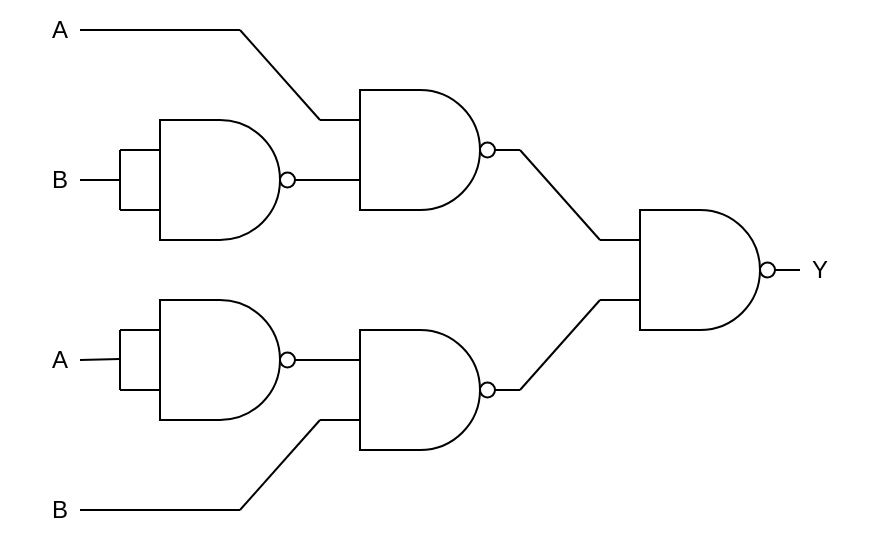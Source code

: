 <mxfile>
    <diagram id="FHi4XWT9UoNZzXcynrbx" name="第 1 页">
        <mxGraphModel dx="515" dy="596" grid="1" gridSize="10" guides="1" tooltips="1" connect="1" arrows="1" fold="1" page="1" pageScale="1" pageWidth="827" pageHeight="1169" math="0" shadow="0">
            <root>
                <mxCell id="0"/>
                <mxCell id="1" parent="0"/>
                <mxCell id="9" value="" style="verticalLabelPosition=bottom;shadow=0;dashed=0;align=center;html=1;verticalAlign=top;shape=mxgraph.electrical.logic_gates.logic_gate;operation=and;negating=1;negSize=0.15;" vertex="1" parent="1">
                    <mxGeometry x="580" y="250" width="100" height="60" as="geometry"/>
                </mxCell>
                <mxCell id="12" style="edgeStyle=none;html=1;exitX=1;exitY=0.5;exitDx=0;exitDy=0;exitPerimeter=0;entryX=0;entryY=0.25;entryDx=0;entryDy=0;entryPerimeter=0;endArrow=none;endFill=0;" edge="1" parent="1" source="10" target="9">
                    <mxGeometry relative="1" as="geometry"/>
                </mxCell>
                <mxCell id="18" style="edgeStyle=none;html=1;exitX=0;exitY=0.25;exitDx=0;exitDy=0;exitPerimeter=0;fontFamily=Helvetica;endArrow=none;endFill=0;" edge="1" parent="1" source="10">
                    <mxGeometry relative="1" as="geometry">
                        <mxPoint x="400" y="160" as="targetPoint"/>
                    </mxGeometry>
                </mxCell>
                <mxCell id="10" value="" style="verticalLabelPosition=bottom;shadow=0;dashed=0;align=center;html=1;verticalAlign=top;shape=mxgraph.electrical.logic_gates.logic_gate;operation=and;negating=1;negSize=0.15;" vertex="1" parent="1">
                    <mxGeometry x="440" y="190" width="100" height="60" as="geometry"/>
                </mxCell>
                <mxCell id="13" style="edgeStyle=none;html=1;exitX=1;exitY=0.5;exitDx=0;exitDy=0;exitPerimeter=0;entryX=0;entryY=0.75;entryDx=0;entryDy=0;entryPerimeter=0;endArrow=none;endFill=0;" edge="1" parent="1" source="11" target="9">
                    <mxGeometry relative="1" as="geometry"/>
                </mxCell>
                <mxCell id="23" style="html=1;exitX=0;exitY=0.75;exitDx=0;exitDy=0;exitPerimeter=0;fontFamily=Helvetica;endArrow=none;endFill=0;" edge="1" parent="1" source="11">
                    <mxGeometry relative="1" as="geometry">
                        <mxPoint x="400" y="400" as="targetPoint"/>
                    </mxGeometry>
                </mxCell>
                <mxCell id="11" value="" style="verticalLabelPosition=bottom;shadow=0;dashed=0;align=center;html=1;verticalAlign=top;shape=mxgraph.electrical.logic_gates.logic_gate;operation=and;negating=1;negSize=0.15;" vertex="1" parent="1">
                    <mxGeometry x="440" y="310" width="100" height="60" as="geometry"/>
                </mxCell>
                <mxCell id="14" value="Y" style="text;strokeColor=none;align=center;fillColor=none;html=1;verticalAlign=middle;whiteSpace=wrap;rounded=0;" vertex="1" parent="1">
                    <mxGeometry x="660" y="265" width="60" height="30" as="geometry"/>
                </mxCell>
                <mxCell id="17" value="" style="verticalLabelPosition=bottom;shadow=0;dashed=0;align=center;html=1;verticalAlign=top;shape=mxgraph.electrical.logic_gates.logic_gate;operation=and;negating=1;negSize=0.15;fontFamily=Helvetica;" vertex="1" parent="1">
                    <mxGeometry x="340" y="205" width="100" height="60" as="geometry"/>
                </mxCell>
                <mxCell id="19" value="" style="edgeStyle=none;orthogonalLoop=1;jettySize=auto;html=1;fontFamily=Helvetica;endArrow=none;endFill=0;" edge="1" parent="1">
                    <mxGeometry width="80" relative="1" as="geometry">
                        <mxPoint x="320" y="160" as="sourcePoint"/>
                        <mxPoint x="400" y="160" as="targetPoint"/>
                        <Array as="points"/>
                    </mxGeometry>
                </mxCell>
                <mxCell id="20" value="" style="verticalLabelPosition=bottom;shadow=0;dashed=0;align=center;html=1;verticalAlign=top;shape=mxgraph.electrical.logic_gates.logic_gate;operation=and;negating=1;negSize=0.15;fontFamily=Helvetica;" vertex="1" parent="1">
                    <mxGeometry x="340" y="295" width="100" height="60" as="geometry"/>
                </mxCell>
                <mxCell id="21" style="edgeStyle=none;html=1;exitX=0;exitY=0.25;exitDx=0;exitDy=0;exitPerimeter=0;entryX=0;entryY=0.75;entryDx=0;entryDy=0;entryPerimeter=0;fontFamily=Helvetica;endArrow=none;endFill=0;" edge="1" parent="1" source="17" target="17">
                    <mxGeometry relative="1" as="geometry"/>
                </mxCell>
                <mxCell id="22" style="edgeStyle=none;html=1;exitX=0;exitY=0.25;exitDx=0;exitDy=0;exitPerimeter=0;entryX=0;entryY=0.75;entryDx=0;entryDy=0;entryPerimeter=0;fontFamily=Helvetica;endArrow=none;endFill=0;" edge="1" parent="1" source="20" target="20">
                    <mxGeometry relative="1" as="geometry"/>
                </mxCell>
                <mxCell id="24" value="" style="edgeStyle=none;orthogonalLoop=1;jettySize=auto;html=1;fontFamily=Helvetica;endArrow=none;endFill=0;" edge="1" parent="1">
                    <mxGeometry width="80" relative="1" as="geometry">
                        <mxPoint x="320" y="400" as="sourcePoint"/>
                        <mxPoint x="400" y="400" as="targetPoint"/>
                        <Array as="points"/>
                    </mxGeometry>
                </mxCell>
                <mxCell id="25" value="" style="edgeStyle=none;orthogonalLoop=1;jettySize=auto;html=1;fontFamily=Helvetica;endArrow=none;endFill=0;startArrow=none;" edge="1" parent="1" source="32">
                    <mxGeometry width="80" relative="1" as="geometry">
                        <mxPoint x="320" y="235" as="sourcePoint"/>
                        <mxPoint x="340" y="234.5" as="targetPoint"/>
                        <Array as="points"/>
                    </mxGeometry>
                </mxCell>
                <mxCell id="26" value="" style="edgeStyle=none;orthogonalLoop=1;jettySize=auto;html=1;fontFamily=Helvetica;endArrow=none;endFill=0;" edge="1" parent="1">
                    <mxGeometry width="80" relative="1" as="geometry">
                        <mxPoint x="320" y="325" as="sourcePoint"/>
                        <mxPoint x="340" y="324.5" as="targetPoint"/>
                        <Array as="points"/>
                    </mxGeometry>
                </mxCell>
                <mxCell id="27" value="A" style="text;strokeColor=none;align=center;fillColor=none;html=1;verticalAlign=middle;whiteSpace=wrap;rounded=0;fontFamily=Helvetica;" vertex="1" parent="1">
                    <mxGeometry x="280" y="145" width="60" height="30" as="geometry"/>
                </mxCell>
                <mxCell id="31" value="A" style="text;strokeColor=none;align=center;fillColor=none;html=1;verticalAlign=middle;whiteSpace=wrap;rounded=0;fontFamily=Helvetica;" vertex="1" parent="1">
                    <mxGeometry x="280" y="310" width="60" height="30" as="geometry"/>
                </mxCell>
                <mxCell id="33" value="" style="edgeStyle=none;orthogonalLoop=1;jettySize=auto;html=1;fontFamily=Helvetica;endArrow=none;endFill=0;" edge="1" parent="1" target="32">
                    <mxGeometry width="80" relative="1" as="geometry">
                        <mxPoint x="320" y="235" as="sourcePoint"/>
                        <mxPoint x="340" y="234.5" as="targetPoint"/>
                        <Array as="points"/>
                    </mxGeometry>
                </mxCell>
                <mxCell id="32" value="B" style="text;strokeColor=none;align=center;fillColor=none;html=1;verticalAlign=middle;whiteSpace=wrap;rounded=0;fontFamily=Helvetica;" vertex="1" parent="1">
                    <mxGeometry x="280" y="220" width="60" height="30" as="geometry"/>
                </mxCell>
                <mxCell id="34" value="B" style="text;strokeColor=none;align=center;fillColor=none;html=1;verticalAlign=middle;whiteSpace=wrap;rounded=0;fontFamily=Helvetica;" vertex="1" parent="1">
                    <mxGeometry x="280" y="385" width="60" height="30" as="geometry"/>
                </mxCell>
            </root>
        </mxGraphModel>
    </diagram>
</mxfile>